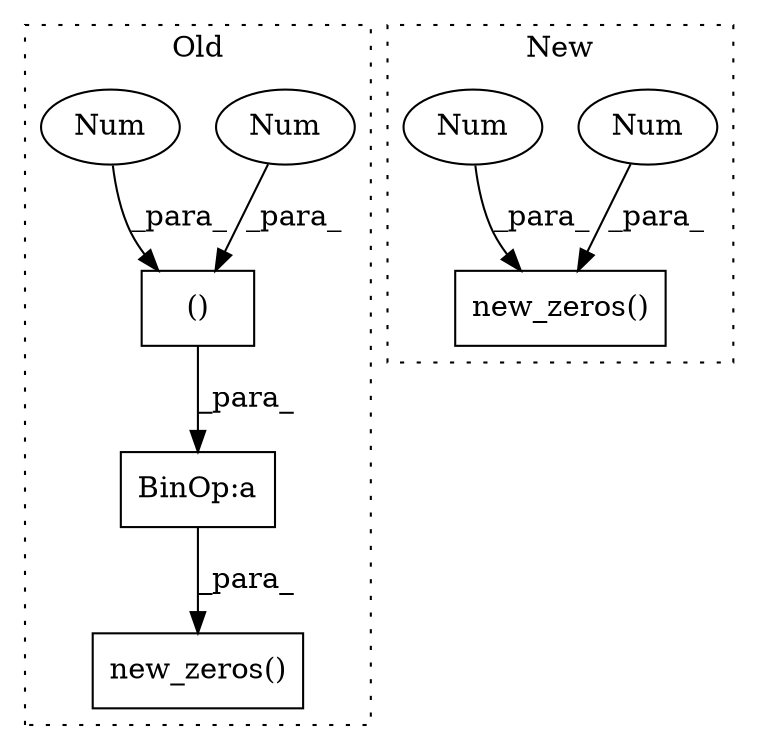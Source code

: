 digraph G {
subgraph cluster0 {
1 [label="new_zeros()" a="75" s="24220,24254" l="21,1" shape="box"];
5 [label="()" a="54" s="24250" l="3" shape="box"];
6 [label="BinOp:a" a="82" s="24245" l="3" shape="box"];
7 [label="Num" a="76" s="24252" l="1" shape="ellipse"];
8 [label="Num" a="76" s="24249" l="1" shape="ellipse"];
label = "Old";
style="dotted";
}
subgraph cluster1 {
2 [label="new_zeros()" a="75" s="24672,24704" l="21,1" shape="box"];
3 [label="Num" a="76" s="24703" l="1" shape="ellipse"];
4 [label="Num" a="76" s="24700" l="1" shape="ellipse"];
label = "New";
style="dotted";
}
3 -> 2 [label="_para_"];
4 -> 2 [label="_para_"];
5 -> 6 [label="_para_"];
6 -> 1 [label="_para_"];
7 -> 5 [label="_para_"];
8 -> 5 [label="_para_"];
}